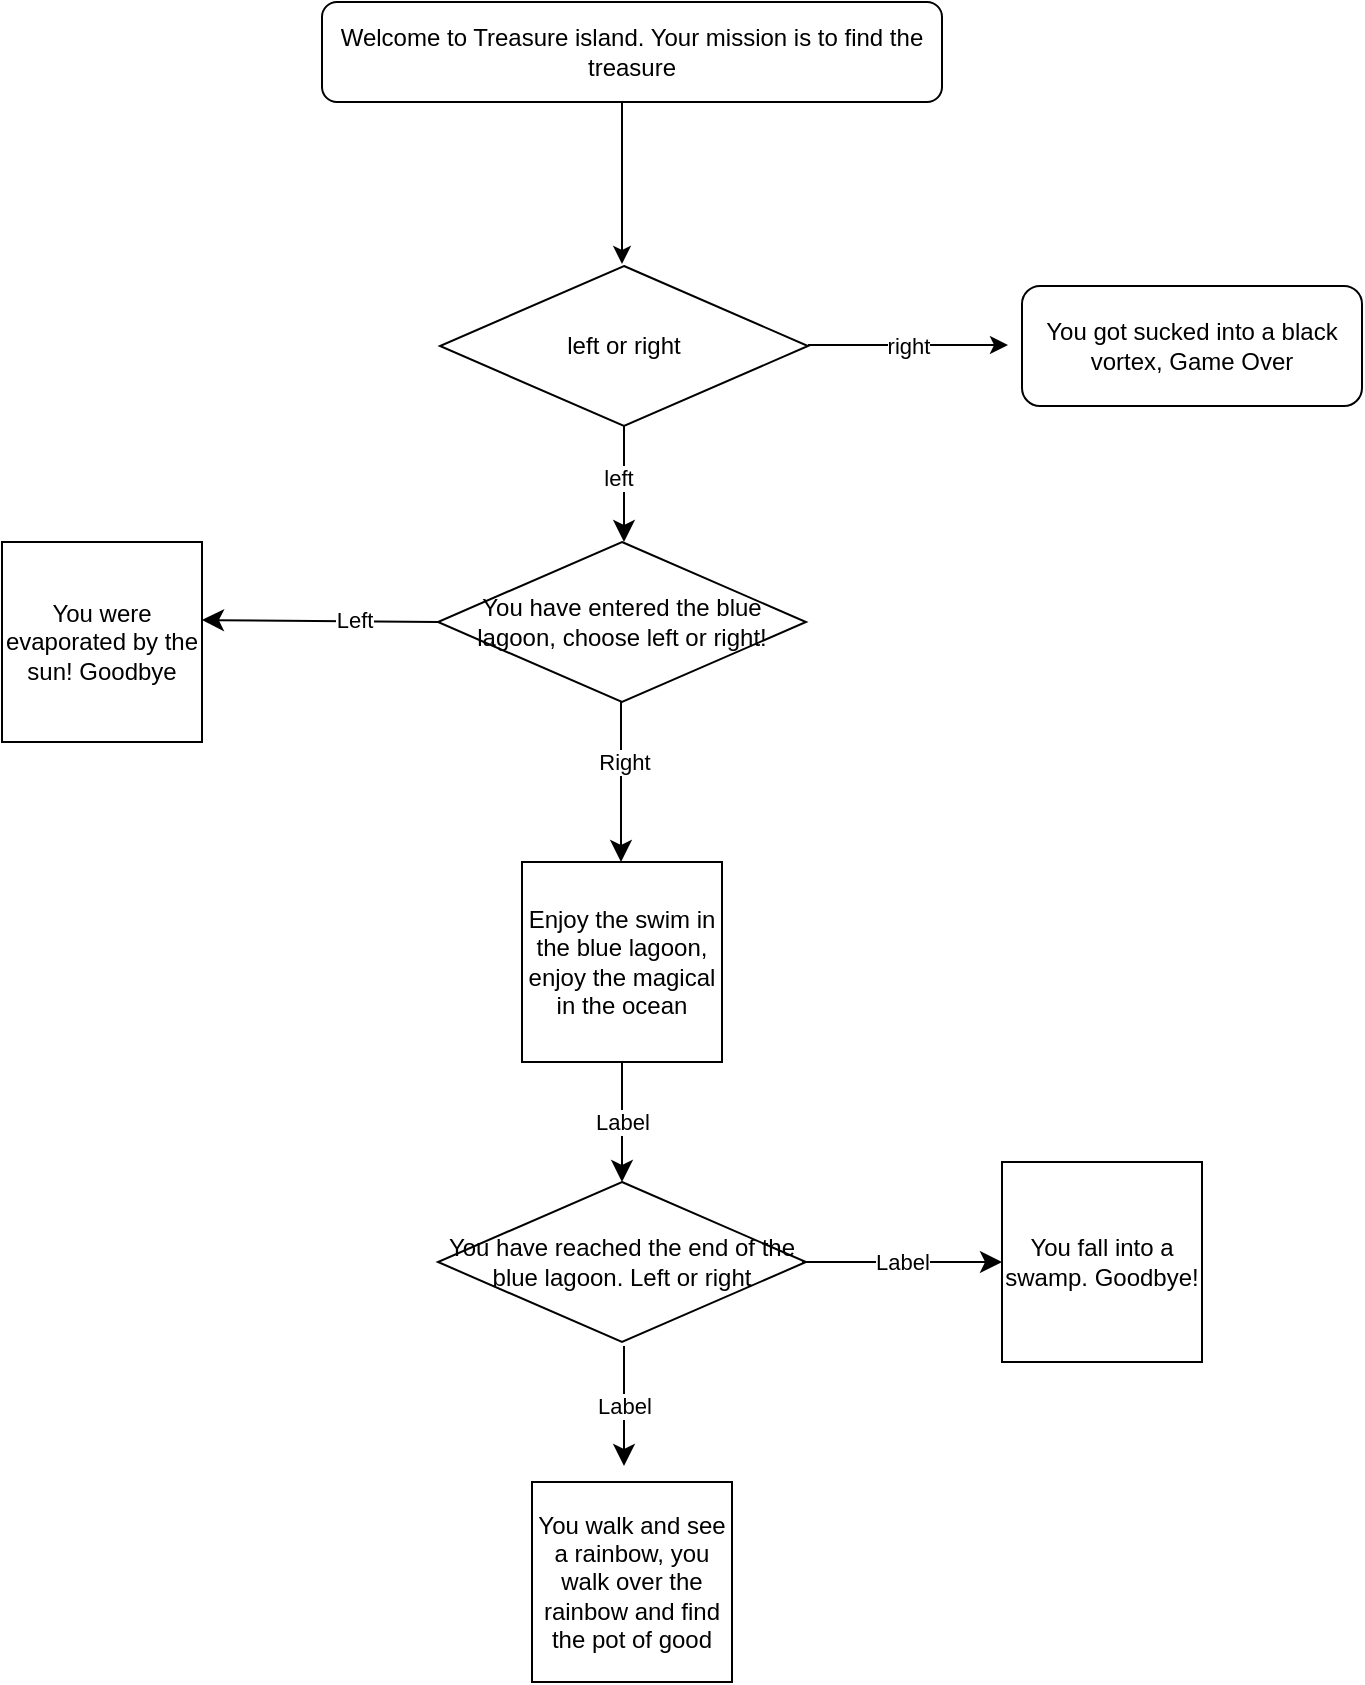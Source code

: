 <mxfile version="16.2.4" type="github">
  <diagram id="WGblMv8_ZQexgfFfwmej" name="Page-1">
    <mxGraphModel dx="946" dy="650" grid="1" gridSize="10" guides="1" tooltips="1" connect="1" arrows="1" fold="1" page="1" pageScale="1" pageWidth="827" pageHeight="1169" math="0" shadow="0">
      <root>
        <mxCell id="0" />
        <mxCell id="1" parent="0" />
        <mxCell id="-b9AXaPKaXoEs2j9bQnn-1" value="Welcome to Treasure island. Your mission is to find the treasure" style="rounded=1;whiteSpace=wrap;html=1;" vertex="1" parent="1">
          <mxGeometry x="220" y="80" width="310" height="50" as="geometry" />
        </mxCell>
        <mxCell id="-b9AXaPKaXoEs2j9bQnn-6" value="" style="endArrow=classic;html=1;rounded=0;" edge="1" parent="1">
          <mxGeometry width="50" height="50" relative="1" as="geometry">
            <mxPoint x="370" y="130" as="sourcePoint" />
            <mxPoint x="370" y="211" as="targetPoint" />
          </mxGeometry>
        </mxCell>
        <mxCell id="-b9AXaPKaXoEs2j9bQnn-7" value="left or right" style="rhombus;whiteSpace=wrap;html=1;rotation=0;" vertex="1" parent="1">
          <mxGeometry x="279" y="212" width="184" height="80" as="geometry" />
        </mxCell>
        <mxCell id="-b9AXaPKaXoEs2j9bQnn-9" value="You got sucked into a black vortex, Game Over" style="rounded=1;whiteSpace=wrap;html=1;" vertex="1" parent="1">
          <mxGeometry x="570" y="222" width="170" height="60" as="geometry" />
        </mxCell>
        <mxCell id="-b9AXaPKaXoEs2j9bQnn-10" value="" style="endArrow=classic;html=1;rounded=0;" edge="1" parent="1">
          <mxGeometry relative="1" as="geometry">
            <mxPoint x="463" y="251.5" as="sourcePoint" />
            <mxPoint x="563" y="251.5" as="targetPoint" />
          </mxGeometry>
        </mxCell>
        <mxCell id="-b9AXaPKaXoEs2j9bQnn-11" value="right" style="edgeLabel;resizable=0;html=1;align=center;verticalAlign=middle;" connectable="0" vertex="1" parent="-b9AXaPKaXoEs2j9bQnn-10">
          <mxGeometry relative="1" as="geometry" />
        </mxCell>
        <mxCell id="-b9AXaPKaXoEs2j9bQnn-13" value="" style="endArrow=classic;html=1;rounded=0;exitX=0.5;exitY=1;exitDx=0;exitDy=0;endSize=8;" edge="1" parent="1" source="-b9AXaPKaXoEs2j9bQnn-7">
          <mxGeometry width="50" height="50" relative="1" as="geometry">
            <mxPoint x="330" y="400" as="sourcePoint" />
            <mxPoint x="371" y="350" as="targetPoint" />
          </mxGeometry>
        </mxCell>
        <mxCell id="-b9AXaPKaXoEs2j9bQnn-16" value="" style="endArrow=classic;html=1;rounded=0;endSize=8;exitX=0;exitY=0.5;exitDx=0;exitDy=0;entryX=1;entryY=0.39;entryDx=0;entryDy=0;entryPerimeter=0;" edge="1" parent="1" source="-b9AXaPKaXoEs2j9bQnn-25" target="-b9AXaPKaXoEs2j9bQnn-17">
          <mxGeometry width="50" height="50" relative="1" as="geometry">
            <mxPoint x="314.02" y="399" as="sourcePoint" />
            <mxPoint x="220" y="399" as="targetPoint" />
          </mxGeometry>
        </mxCell>
        <mxCell id="-b9AXaPKaXoEs2j9bQnn-17" value="You were evaporated by the sun! Goodbye" style="whiteSpace=wrap;html=1;aspect=fixed;" vertex="1" parent="1">
          <mxGeometry x="60" y="350" width="100" height="100" as="geometry" />
        </mxCell>
        <mxCell id="-b9AXaPKaXoEs2j9bQnn-19" value="" style="endArrow=classic;html=1;rounded=0;endSize=8;" edge="1" parent="1">
          <mxGeometry relative="1" as="geometry">
            <mxPoint x="369.5" y="430" as="sourcePoint" />
            <mxPoint x="369.5" y="510" as="targetPoint" />
          </mxGeometry>
        </mxCell>
        <mxCell id="-b9AXaPKaXoEs2j9bQnn-20" value="Right" style="edgeLabel;resizable=0;html=1;align=center;verticalAlign=middle;" connectable="0" vertex="1" parent="-b9AXaPKaXoEs2j9bQnn-19">
          <mxGeometry relative="1" as="geometry">
            <mxPoint x="1" y="-10" as="offset" />
          </mxGeometry>
        </mxCell>
        <mxCell id="-b9AXaPKaXoEs2j9bQnn-21" value="Enjoy the swim in the blue lagoon, enjoy the magical in the ocean" style="whiteSpace=wrap;html=1;aspect=fixed;" vertex="1" parent="1">
          <mxGeometry x="320" y="510" width="100" height="100" as="geometry" />
        </mxCell>
        <mxCell id="-b9AXaPKaXoEs2j9bQnn-22" value="Left" style="edgeLabel;resizable=0;html=1;align=center;verticalAlign=middle;" connectable="0" vertex="1" parent="1">
          <mxGeometry x="340" y="480" as="geometry">
            <mxPoint x="-104" y="-91" as="offset" />
          </mxGeometry>
        </mxCell>
        <mxCell id="-b9AXaPKaXoEs2j9bQnn-24" value="You walk and see a rainbow, you walk over the rainbow and find the pot of good" style="whiteSpace=wrap;html=1;aspect=fixed;" vertex="1" parent="1">
          <mxGeometry x="325" y="820" width="100" height="100" as="geometry" />
        </mxCell>
        <mxCell id="-b9AXaPKaXoEs2j9bQnn-25" value="You have entered the blue lagoon, choose left or right!" style="rhombus;whiteSpace=wrap;html=1;rotation=0;" vertex="1" parent="1">
          <mxGeometry x="278" y="350" width="184" height="80" as="geometry" />
        </mxCell>
        <mxCell id="-b9AXaPKaXoEs2j9bQnn-28" value="left" style="edgeLabel;resizable=0;html=1;align=center;verticalAlign=middle;" connectable="0" vertex="1" parent="1">
          <mxGeometry x="523" y="261.5" as="geometry">
            <mxPoint x="-155" y="56" as="offset" />
          </mxGeometry>
        </mxCell>
        <mxCell id="-b9AXaPKaXoEs2j9bQnn-29" value="You have reached the end of the blue lagoon. Left or right" style="rhombus;whiteSpace=wrap;html=1;rotation=0;" vertex="1" parent="1">
          <mxGeometry x="278" y="670" width="184" height="80" as="geometry" />
        </mxCell>
        <mxCell id="-b9AXaPKaXoEs2j9bQnn-31" value="You fall into a swamp. Goodbye!" style="whiteSpace=wrap;html=1;aspect=fixed;" vertex="1" parent="1">
          <mxGeometry x="560" y="660" width="100" height="100" as="geometry" />
        </mxCell>
        <mxCell id="-b9AXaPKaXoEs2j9bQnn-32" value="" style="endArrow=classic;html=1;rounded=0;endSize=8;" edge="1" parent="1">
          <mxGeometry relative="1" as="geometry">
            <mxPoint x="460" y="710" as="sourcePoint" />
            <mxPoint x="560" y="710" as="targetPoint" />
          </mxGeometry>
        </mxCell>
        <mxCell id="-b9AXaPKaXoEs2j9bQnn-33" value="Label" style="edgeLabel;resizable=0;html=1;align=center;verticalAlign=middle;" connectable="0" vertex="1" parent="-b9AXaPKaXoEs2j9bQnn-32">
          <mxGeometry relative="1" as="geometry" />
        </mxCell>
        <mxCell id="-b9AXaPKaXoEs2j9bQnn-36" value="" style="endArrow=classic;html=1;rounded=0;endSize=8;exitX=0.5;exitY=1;exitDx=0;exitDy=0;entryX=0.5;entryY=0;entryDx=0;entryDy=0;" edge="1" parent="1" source="-b9AXaPKaXoEs2j9bQnn-21" target="-b9AXaPKaXoEs2j9bQnn-29">
          <mxGeometry relative="1" as="geometry">
            <mxPoint x="370" y="610" as="sourcePoint" />
            <mxPoint x="370" y="660" as="targetPoint" />
          </mxGeometry>
        </mxCell>
        <mxCell id="-b9AXaPKaXoEs2j9bQnn-37" value="Label" style="edgeLabel;resizable=0;html=1;align=center;verticalAlign=middle;" connectable="0" vertex="1" parent="-b9AXaPKaXoEs2j9bQnn-36">
          <mxGeometry relative="1" as="geometry" />
        </mxCell>
        <mxCell id="-b9AXaPKaXoEs2j9bQnn-38" value="" style="endArrow=classic;html=1;rounded=0;endSize=8;exitX=0.5;exitY=1;exitDx=0;exitDy=0;entryX=0.5;entryY=0;entryDx=0;entryDy=0;" edge="1" parent="1">
          <mxGeometry relative="1" as="geometry">
            <mxPoint x="371" y="752" as="sourcePoint" />
            <mxPoint x="371" y="812" as="targetPoint" />
          </mxGeometry>
        </mxCell>
        <mxCell id="-b9AXaPKaXoEs2j9bQnn-39" value="Label" style="edgeLabel;resizable=0;html=1;align=center;verticalAlign=middle;" connectable="0" vertex="1" parent="-b9AXaPKaXoEs2j9bQnn-38">
          <mxGeometry relative="1" as="geometry" />
        </mxCell>
      </root>
    </mxGraphModel>
  </diagram>
</mxfile>
